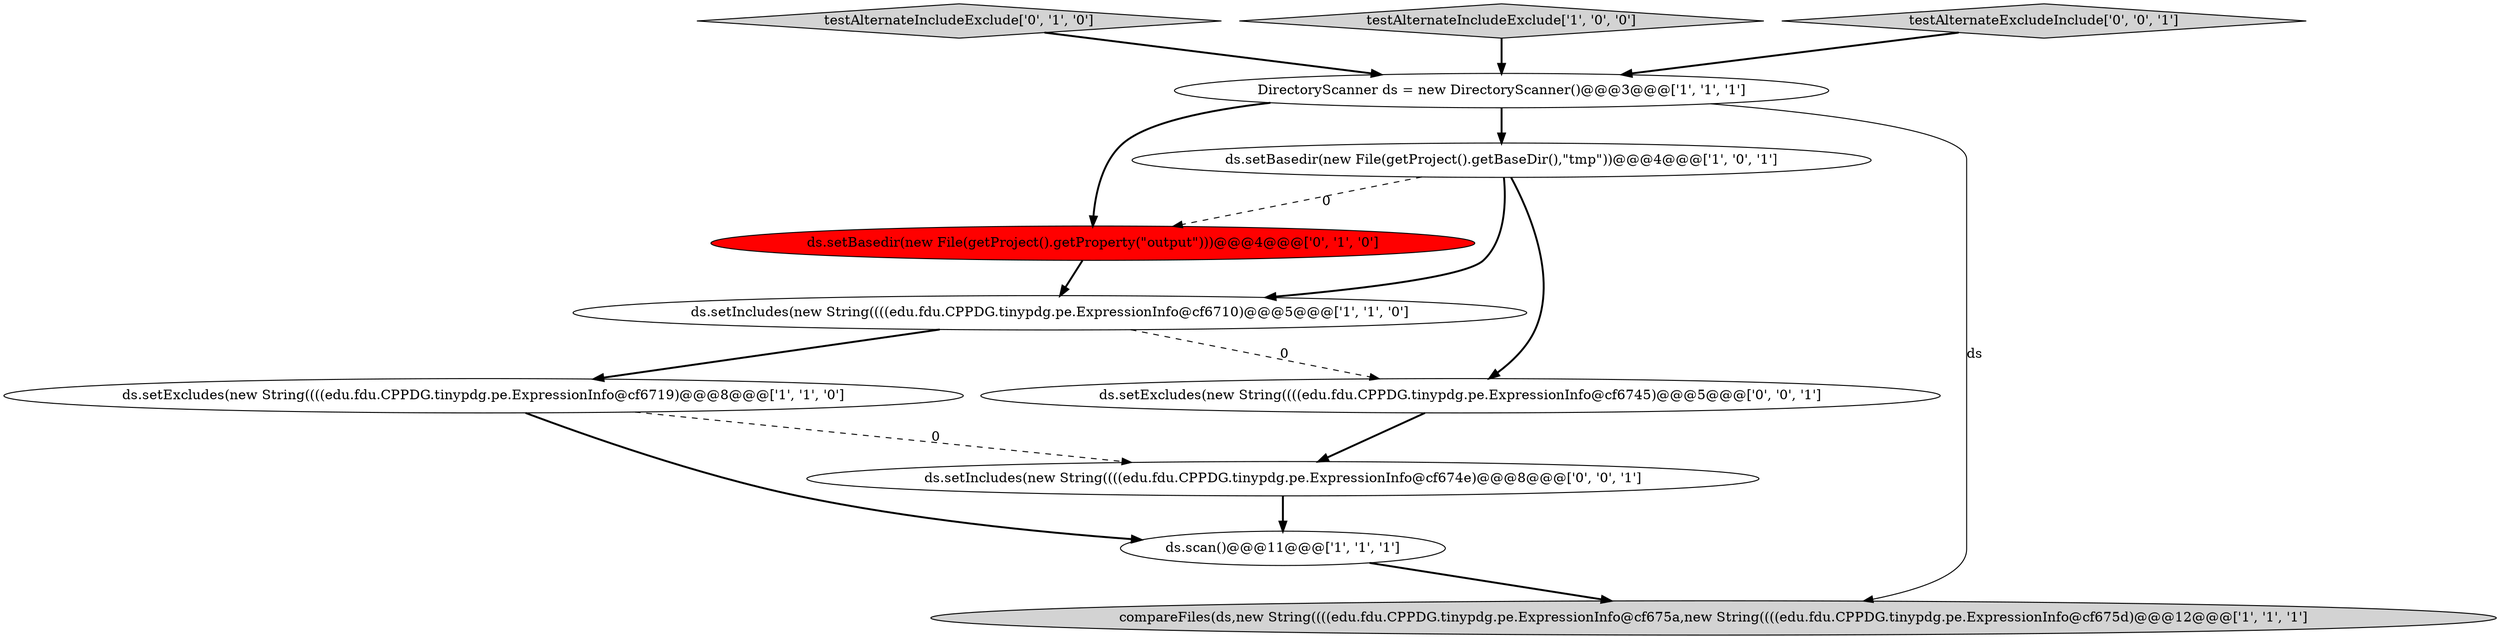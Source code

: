 digraph {
1 [style = filled, label = "ds.setBasedir(new File(getProject().getBaseDir(),\"tmp\"))@@@4@@@['1', '0', '1']", fillcolor = white, shape = ellipse image = "AAA0AAABBB1BBB"];
5 [style = filled, label = "compareFiles(ds,new String((((edu.fdu.CPPDG.tinypdg.pe.ExpressionInfo@cf675a,new String((((edu.fdu.CPPDG.tinypdg.pe.ExpressionInfo@cf675d)@@@12@@@['1', '1', '1']", fillcolor = lightgray, shape = ellipse image = "AAA0AAABBB1BBB"];
7 [style = filled, label = "ds.setBasedir(new File(getProject().getProperty(\"output\")))@@@4@@@['0', '1', '0']", fillcolor = red, shape = ellipse image = "AAA1AAABBB2BBB"];
8 [style = filled, label = "testAlternateIncludeExclude['0', '1', '0']", fillcolor = lightgray, shape = diamond image = "AAA0AAABBB2BBB"];
10 [style = filled, label = "ds.setExcludes(new String((((edu.fdu.CPPDG.tinypdg.pe.ExpressionInfo@cf6745)@@@5@@@['0', '0', '1']", fillcolor = white, shape = ellipse image = "AAA0AAABBB3BBB"];
3 [style = filled, label = "testAlternateIncludeExclude['1', '0', '0']", fillcolor = lightgray, shape = diamond image = "AAA0AAABBB1BBB"];
6 [style = filled, label = "ds.scan()@@@11@@@['1', '1', '1']", fillcolor = white, shape = ellipse image = "AAA0AAABBB1BBB"];
2 [style = filled, label = "ds.setExcludes(new String((((edu.fdu.CPPDG.tinypdg.pe.ExpressionInfo@cf6719)@@@8@@@['1', '1', '0']", fillcolor = white, shape = ellipse image = "AAA0AAABBB1BBB"];
0 [style = filled, label = "DirectoryScanner ds = new DirectoryScanner()@@@3@@@['1', '1', '1']", fillcolor = white, shape = ellipse image = "AAA0AAABBB1BBB"];
9 [style = filled, label = "ds.setIncludes(new String((((edu.fdu.CPPDG.tinypdg.pe.ExpressionInfo@cf674e)@@@8@@@['0', '0', '1']", fillcolor = white, shape = ellipse image = "AAA0AAABBB3BBB"];
11 [style = filled, label = "testAlternateExcludeInclude['0', '0', '1']", fillcolor = lightgray, shape = diamond image = "AAA0AAABBB3BBB"];
4 [style = filled, label = "ds.setIncludes(new String((((edu.fdu.CPPDG.tinypdg.pe.ExpressionInfo@cf6710)@@@5@@@['1', '1', '0']", fillcolor = white, shape = ellipse image = "AAA0AAABBB1BBB"];
8->0 [style = bold, label=""];
6->5 [style = bold, label=""];
1->4 [style = bold, label=""];
10->9 [style = bold, label=""];
11->0 [style = bold, label=""];
4->2 [style = bold, label=""];
7->4 [style = bold, label=""];
1->7 [style = dashed, label="0"];
4->10 [style = dashed, label="0"];
1->10 [style = bold, label=""];
2->9 [style = dashed, label="0"];
2->6 [style = bold, label=""];
0->1 [style = bold, label=""];
3->0 [style = bold, label=""];
9->6 [style = bold, label=""];
0->5 [style = solid, label="ds"];
0->7 [style = bold, label=""];
}
